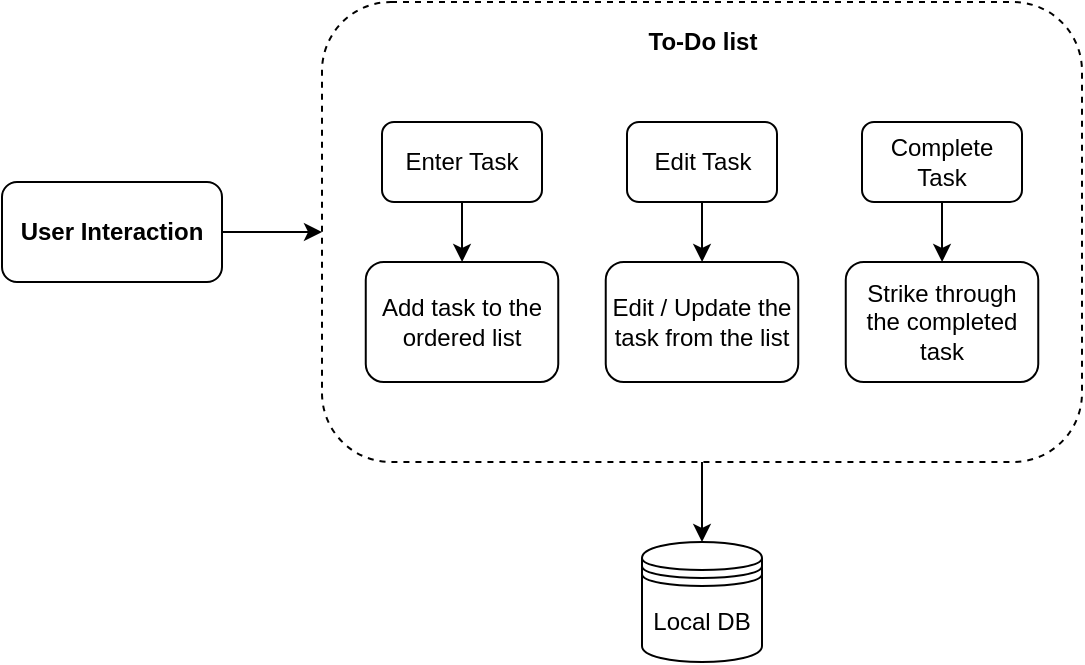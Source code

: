 <mxfile version="14.8.6" type="device"><diagram id="2V05x6Jr6liX47LxelT_" name="Page-1"><mxGraphModel dx="1102" dy="557" grid="1" gridSize="10" guides="1" tooltips="1" connect="1" arrows="1" fold="1" page="1" pageScale="1" pageWidth="1100" pageHeight="850" math="0" shadow="0"><root><mxCell id="0"/><mxCell id="1" parent="0"/><mxCell id="PMKBBByJbGZhoNh1lMYR-16" value="" style="group" vertex="1" connectable="0" parent="1"><mxGeometry x="200" y="310" width="540" height="330" as="geometry"/></mxCell><mxCell id="PMKBBByJbGZhoNh1lMYR-2" value="&lt;b&gt;User Interaction&lt;/b&gt;" style="rounded=1;whiteSpace=wrap;html=1;" vertex="1" parent="PMKBBByJbGZhoNh1lMYR-16"><mxGeometry y="90" width="110" height="50" as="geometry"/></mxCell><mxCell id="PMKBBByJbGZhoNh1lMYR-4" value="" style="rounded=1;whiteSpace=wrap;html=1;dashed=1;" vertex="1" parent="PMKBBByJbGZhoNh1lMYR-16"><mxGeometry x="160" width="380" height="230" as="geometry"/></mxCell><mxCell id="PMKBBByJbGZhoNh1lMYR-1" value="" style="edgeStyle=orthogonalEdgeStyle;rounded=0;orthogonalLoop=1;jettySize=auto;html=1;" edge="1" parent="PMKBBByJbGZhoNh1lMYR-16" source="PMKBBByJbGZhoNh1lMYR-2" target="PMKBBByJbGZhoNh1lMYR-4"><mxGeometry relative="1" as="geometry"/></mxCell><mxCell id="PMKBBByJbGZhoNh1lMYR-5" value="&lt;b&gt;&lt;font style=&quot;font-size: 12px&quot;&gt;To-Do list&lt;/font&gt;&lt;/b&gt;" style="text;html=1;strokeColor=none;fillColor=none;align=center;verticalAlign=middle;whiteSpace=wrap;rounded=0;" vertex="1" parent="PMKBBByJbGZhoNh1lMYR-16"><mxGeometry x="287.5" y="10" width="125" height="20" as="geometry"/></mxCell><mxCell id="PMKBBByJbGZhoNh1lMYR-7" value="Enter Task" style="rounded=1;whiteSpace=wrap;html=1;" vertex="1" parent="PMKBBByJbGZhoNh1lMYR-16"><mxGeometry x="190" y="60" width="80" height="40" as="geometry"/></mxCell><mxCell id="PMKBBByJbGZhoNh1lMYR-9" value="Edit Task" style="rounded=1;whiteSpace=wrap;html=1;" vertex="1" parent="PMKBBByJbGZhoNh1lMYR-16"><mxGeometry x="312.5" y="60" width="75" height="40" as="geometry"/></mxCell><mxCell id="PMKBBByJbGZhoNh1lMYR-11" value="Complete Task" style="rounded=1;whiteSpace=wrap;html=1;" vertex="1" parent="PMKBBByJbGZhoNh1lMYR-16"><mxGeometry x="430" y="60" width="80" height="40" as="geometry"/></mxCell><mxCell id="PMKBBByJbGZhoNh1lMYR-12" value="Add task to the ordered list" style="rounded=1;whiteSpace=wrap;html=1;" vertex="1" parent="PMKBBByJbGZhoNh1lMYR-16"><mxGeometry x="181.88" y="130" width="96.25" height="60" as="geometry"/></mxCell><mxCell id="PMKBBByJbGZhoNh1lMYR-6" value="" style="edgeStyle=orthogonalEdgeStyle;rounded=0;orthogonalLoop=1;jettySize=auto;html=1;" edge="1" parent="PMKBBByJbGZhoNh1lMYR-16" source="PMKBBByJbGZhoNh1lMYR-7" target="PMKBBByJbGZhoNh1lMYR-12"><mxGeometry relative="1" as="geometry"/></mxCell><mxCell id="PMKBBByJbGZhoNh1lMYR-13" value="Edit / Update the task from the list" style="rounded=1;whiteSpace=wrap;html=1;" vertex="1" parent="PMKBBByJbGZhoNh1lMYR-16"><mxGeometry x="301.87" y="130" width="96.25" height="60" as="geometry"/></mxCell><mxCell id="PMKBBByJbGZhoNh1lMYR-8" value="" style="edgeStyle=orthogonalEdgeStyle;rounded=0;orthogonalLoop=1;jettySize=auto;html=1;" edge="1" parent="PMKBBByJbGZhoNh1lMYR-16" source="PMKBBByJbGZhoNh1lMYR-9" target="PMKBBByJbGZhoNh1lMYR-13"><mxGeometry relative="1" as="geometry"/></mxCell><mxCell id="PMKBBByJbGZhoNh1lMYR-14" value="Strike through the completed task" style="rounded=1;whiteSpace=wrap;html=1;" vertex="1" parent="PMKBBByJbGZhoNh1lMYR-16"><mxGeometry x="421.88" y="130" width="96.25" height="60" as="geometry"/></mxCell><mxCell id="PMKBBByJbGZhoNh1lMYR-10" value="" style="edgeStyle=orthogonalEdgeStyle;rounded=0;orthogonalLoop=1;jettySize=auto;html=1;" edge="1" parent="PMKBBByJbGZhoNh1lMYR-16" source="PMKBBByJbGZhoNh1lMYR-11" target="PMKBBByJbGZhoNh1lMYR-14"><mxGeometry relative="1" as="geometry"/></mxCell><mxCell id="PMKBBByJbGZhoNh1lMYR-15" value="Local DB" style="shape=datastore;whiteSpace=wrap;html=1;" vertex="1" parent="PMKBBByJbGZhoNh1lMYR-16"><mxGeometry x="320" y="270" width="60" height="60" as="geometry"/></mxCell><mxCell id="PMKBBByJbGZhoNh1lMYR-3" value="" style="edgeStyle=orthogonalEdgeStyle;rounded=0;orthogonalLoop=1;jettySize=auto;html=1;" edge="1" parent="PMKBBByJbGZhoNh1lMYR-16" source="PMKBBByJbGZhoNh1lMYR-4" target="PMKBBByJbGZhoNh1lMYR-15"><mxGeometry relative="1" as="geometry"/></mxCell></root></mxGraphModel></diagram></mxfile>